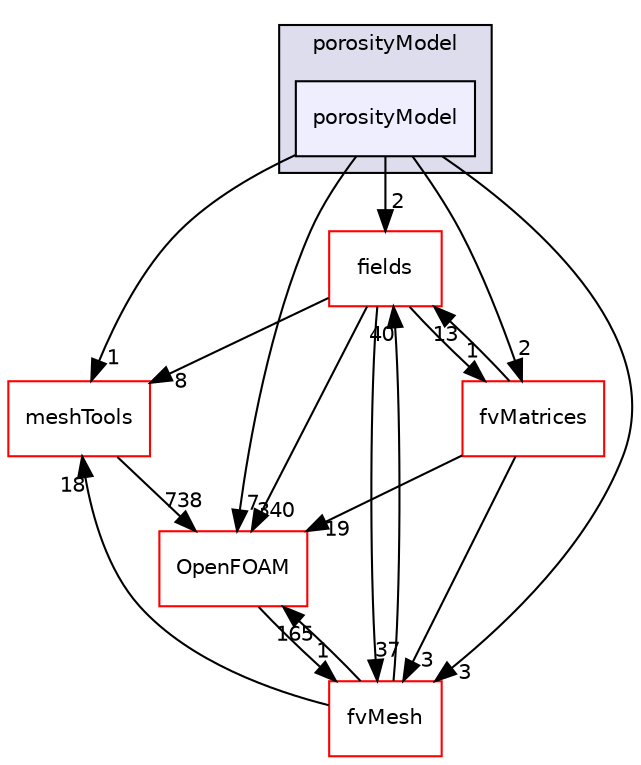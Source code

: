 digraph "src/finiteVolume/cfdTools/general/porosityModel/porosityModel" {
  bgcolor=transparent;
  compound=true
  node [ fontsize="10", fontname="Helvetica"];
  edge [ labelfontsize="10", labelfontname="Helvetica"];
  subgraph clusterdir_7f71c2789b87b2ecdc8be24284257b05 {
    graph [ bgcolor="#ddddee", pencolor="black", label="porosityModel" fontname="Helvetica", fontsize="10", URL="dir_7f71c2789b87b2ecdc8be24284257b05.html"]
  dir_5a8452d5c878e691b4ad8657f7c472aa [shape=box, label="porosityModel", style="filled", fillcolor="#eeeeff", pencolor="black", URL="dir_5a8452d5c878e691b4ad8657f7c472aa.html"];
  }
  dir_25ab4a83a983f7bb7a38b7f63bb141b7 [shape=box label="fields" color="red" URL="dir_25ab4a83a983f7bb7a38b7f63bb141b7.html"];
  dir_ae30ad0bef50cf391b24c614251bb9fd [shape=box label="meshTools" color="red" URL="dir_ae30ad0bef50cf391b24c614251bb9fd.html"];
  dir_c382fa095c9c33d8673c0dd60aaef275 [shape=box label="fvMesh" color="red" URL="dir_c382fa095c9c33d8673c0dd60aaef275.html"];
  dir_c5473ff19b20e6ec4dfe5c310b3778a8 [shape=box label="OpenFOAM" color="red" URL="dir_c5473ff19b20e6ec4dfe5c310b3778a8.html"];
  dir_5d57e3901430bcc99a7ddac11a899224 [shape=box label="fvMatrices" color="red" URL="dir_5d57e3901430bcc99a7ddac11a899224.html"];
  dir_25ab4a83a983f7bb7a38b7f63bb141b7->dir_ae30ad0bef50cf391b24c614251bb9fd [headlabel="8", labeldistance=1.5 headhref="dir_000931_001804.html"];
  dir_25ab4a83a983f7bb7a38b7f63bb141b7->dir_c382fa095c9c33d8673c0dd60aaef275 [headlabel="37", labeldistance=1.5 headhref="dir_000931_001119.html"];
  dir_25ab4a83a983f7bb7a38b7f63bb141b7->dir_c5473ff19b20e6ec4dfe5c310b3778a8 [headlabel="340", labeldistance=1.5 headhref="dir_000931_001950.html"];
  dir_25ab4a83a983f7bb7a38b7f63bb141b7->dir_5d57e3901430bcc99a7ddac11a899224 [headlabel="1", labeldistance=1.5 headhref="dir_000931_001111.html"];
  dir_ae30ad0bef50cf391b24c614251bb9fd->dir_c5473ff19b20e6ec4dfe5c310b3778a8 [headlabel="738", labeldistance=1.5 headhref="dir_001804_001950.html"];
  dir_5a8452d5c878e691b4ad8657f7c472aa->dir_25ab4a83a983f7bb7a38b7f63bb141b7 [headlabel="2", labeldistance=1.5 headhref="dir_000908_000931.html"];
  dir_5a8452d5c878e691b4ad8657f7c472aa->dir_ae30ad0bef50cf391b24c614251bb9fd [headlabel="1", labeldistance=1.5 headhref="dir_000908_001804.html"];
  dir_5a8452d5c878e691b4ad8657f7c472aa->dir_c382fa095c9c33d8673c0dd60aaef275 [headlabel="3", labeldistance=1.5 headhref="dir_000908_001119.html"];
  dir_5a8452d5c878e691b4ad8657f7c472aa->dir_c5473ff19b20e6ec4dfe5c310b3778a8 [headlabel="7", labeldistance=1.5 headhref="dir_000908_001950.html"];
  dir_5a8452d5c878e691b4ad8657f7c472aa->dir_5d57e3901430bcc99a7ddac11a899224 [headlabel="2", labeldistance=1.5 headhref="dir_000908_001111.html"];
  dir_c382fa095c9c33d8673c0dd60aaef275->dir_25ab4a83a983f7bb7a38b7f63bb141b7 [headlabel="40", labeldistance=1.5 headhref="dir_001119_000931.html"];
  dir_c382fa095c9c33d8673c0dd60aaef275->dir_ae30ad0bef50cf391b24c614251bb9fd [headlabel="18", labeldistance=1.5 headhref="dir_001119_001804.html"];
  dir_c382fa095c9c33d8673c0dd60aaef275->dir_c5473ff19b20e6ec4dfe5c310b3778a8 [headlabel="165", labeldistance=1.5 headhref="dir_001119_001950.html"];
  dir_c5473ff19b20e6ec4dfe5c310b3778a8->dir_c382fa095c9c33d8673c0dd60aaef275 [headlabel="1", labeldistance=1.5 headhref="dir_001950_001119.html"];
  dir_5d57e3901430bcc99a7ddac11a899224->dir_25ab4a83a983f7bb7a38b7f63bb141b7 [headlabel="13", labeldistance=1.5 headhref="dir_001111_000931.html"];
  dir_5d57e3901430bcc99a7ddac11a899224->dir_c382fa095c9c33d8673c0dd60aaef275 [headlabel="3", labeldistance=1.5 headhref="dir_001111_001119.html"];
  dir_5d57e3901430bcc99a7ddac11a899224->dir_c5473ff19b20e6ec4dfe5c310b3778a8 [headlabel="19", labeldistance=1.5 headhref="dir_001111_001950.html"];
}
